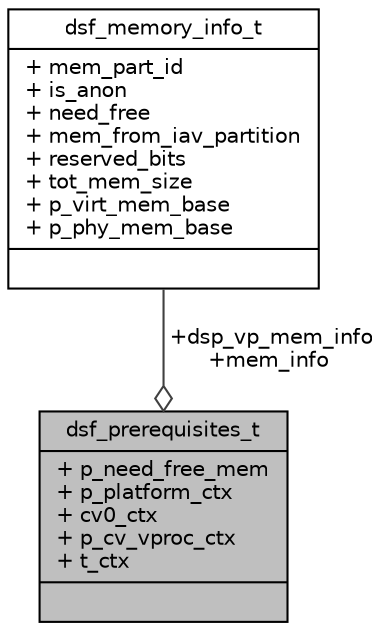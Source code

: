 digraph "dsf_prerequisites_t"
{
 // INTERACTIVE_SVG=YES
 // LATEX_PDF_SIZE
  bgcolor="transparent";
  edge [fontname="Helvetica",fontsize="10",labelfontname="Helvetica",labelfontsize="10"];
  node [fontname="Helvetica",fontsize="10",shape=record];
  Node1 [label="{dsf_prerequisites_t\n|+ p_need_free_mem\l+ p_platform_ctx\l+ cv0_ctx\l+ p_cv_vproc_ctx\l+ t_ctx\l|}",height=0.2,width=0.4,color="black", fillcolor="grey75", style="filled", fontcolor="black",tooltip="prequisites information, read only and volatile, typically those information are set at setup stage,..."];
  Node2 -> Node1 [color="grey25",fontsize="10",style="solid",label=" +dsp_vp_mem_info\n+mem_info" ,arrowhead="odiamond",fontname="Helvetica"];
  Node2 [label="{dsf_memory_info_t\n|+ mem_part_id\l+ is_anon\l+ need_free\l+ mem_from_iav_partition\l+ reserved_bits\l+ tot_mem_size\l+ p_virt_mem_base\l+ p_phy_mem_base\l|}",height=0.2,width=0.4,color="black",URL="$dc/dfe/structdsf__memory__info__t.html",tooltip=" "];
}

